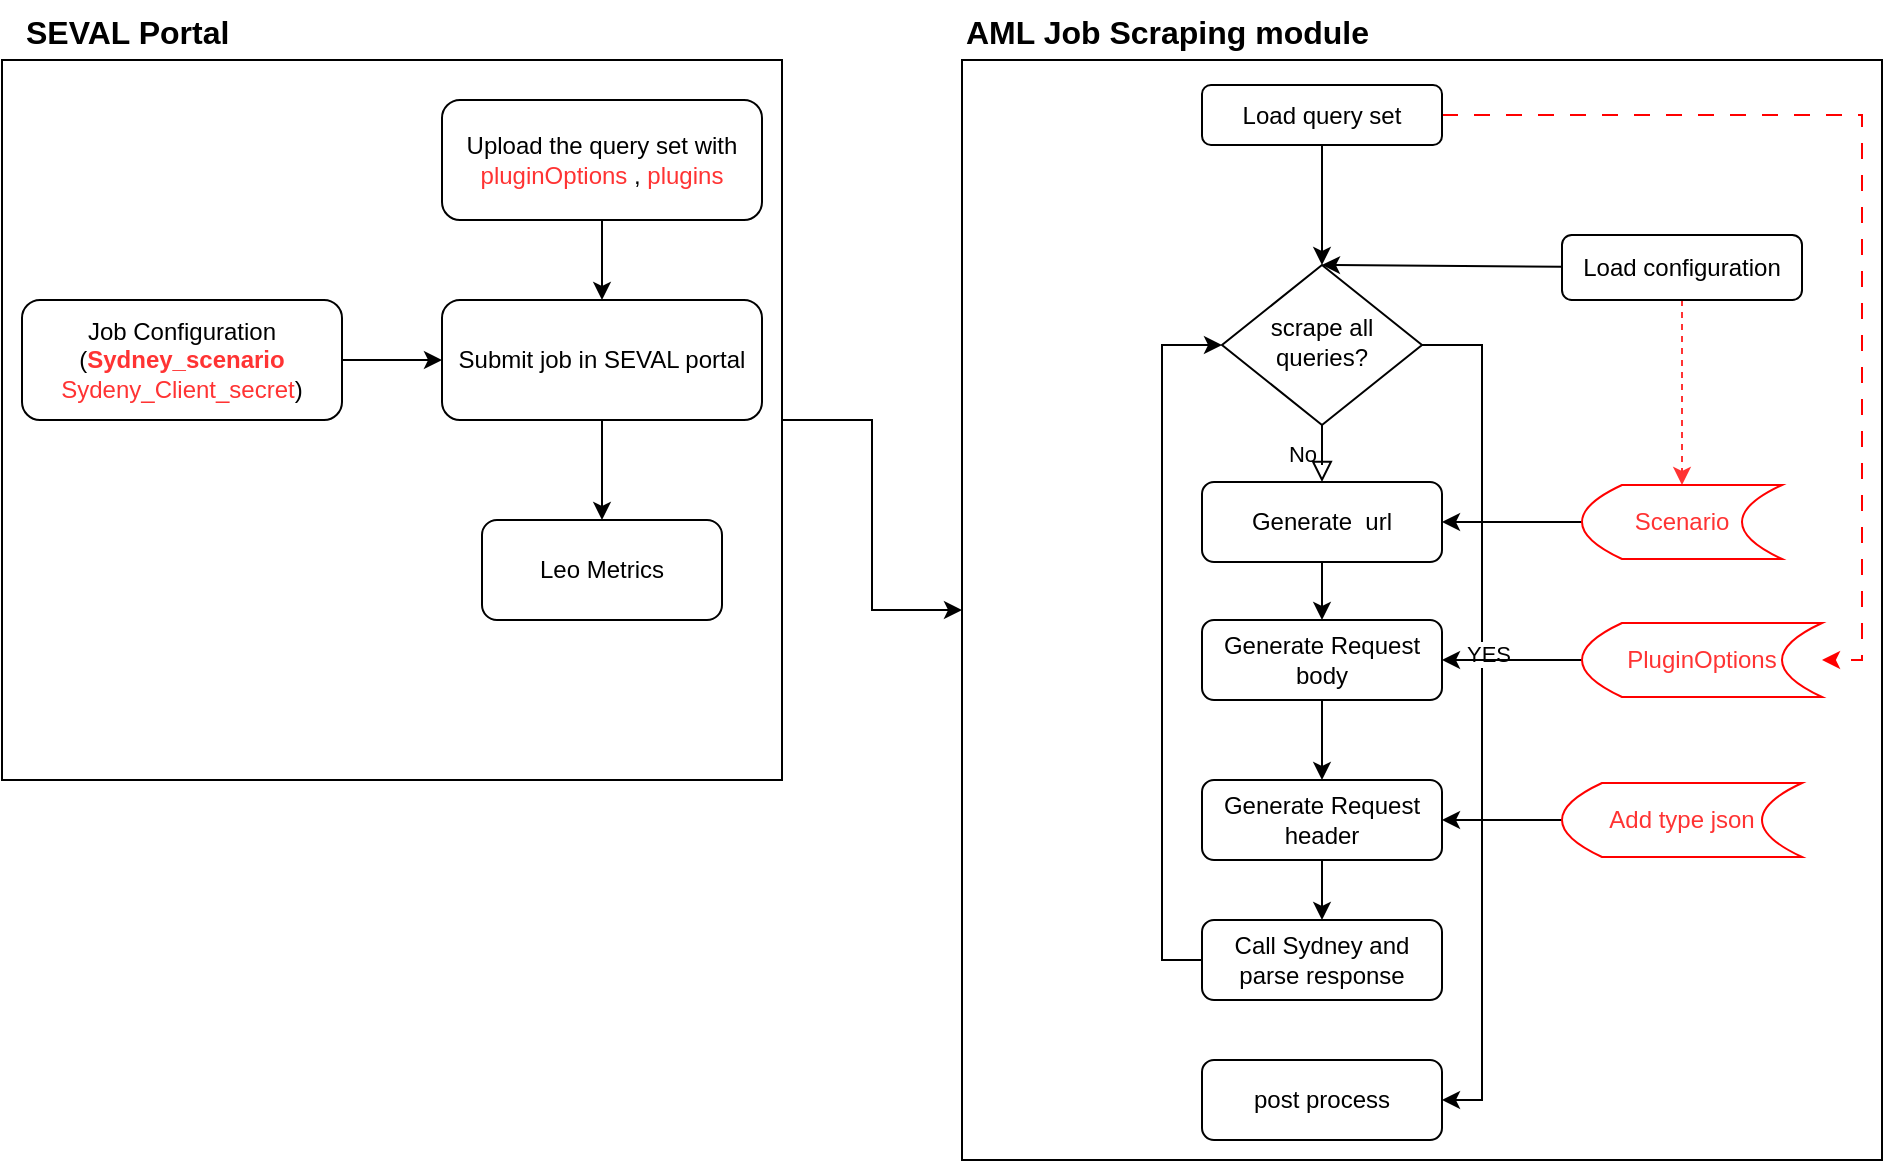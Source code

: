 <mxfile version="24.0.6" type="github">
  <diagram id="C5RBs43oDa-KdzZeNtuy" name="Page-1">
    <mxGraphModel dx="2853" dy="1111" grid="1" gridSize="10" guides="1" tooltips="1" connect="1" arrows="1" fold="1" page="1" pageScale="1" pageWidth="827" pageHeight="1169" math="0" shadow="0">
      <root>
        <mxCell id="WIyWlLk6GJQsqaUBKTNV-0" />
        <mxCell id="WIyWlLk6GJQsqaUBKTNV-1" parent="WIyWlLk6GJQsqaUBKTNV-0" />
        <mxCell id="SZjobVpiVdBEl0kXS_DK-20" style="edgeStyle=orthogonalEdgeStyle;rounded=0;orthogonalLoop=1;jettySize=auto;html=1;entryX=0.5;entryY=0;entryDx=0;entryDy=0;" edge="1" parent="WIyWlLk6GJQsqaUBKTNV-1" source="WIyWlLk6GJQsqaUBKTNV-3" target="WIyWlLk6GJQsqaUBKTNV-6">
          <mxGeometry relative="1" as="geometry" />
        </mxCell>
        <mxCell id="SZjobVpiVdBEl0kXS_DK-41" style="edgeStyle=orthogonalEdgeStyle;rounded=0;orthogonalLoop=1;jettySize=auto;html=1;entryX=1;entryY=0.5;entryDx=0;entryDy=0;dashed=1;dashPattern=8 8;strokeColor=#FF0000;" edge="1" parent="WIyWlLk6GJQsqaUBKTNV-1" source="WIyWlLk6GJQsqaUBKTNV-3" target="SZjobVpiVdBEl0kXS_DK-37">
          <mxGeometry relative="1" as="geometry" />
        </mxCell>
        <mxCell id="WIyWlLk6GJQsqaUBKTNV-3" value="Load query set" style="rounded=1;whiteSpace=wrap;html=1;fontSize=12;glass=0;strokeWidth=1;shadow=0;" parent="WIyWlLk6GJQsqaUBKTNV-1" vertex="1">
          <mxGeometry x="220" y="102.5" width="120" height="30" as="geometry" />
        </mxCell>
        <mxCell id="WIyWlLk6GJQsqaUBKTNV-5" value="No" style="edgeStyle=orthogonalEdgeStyle;rounded=0;html=1;jettySize=auto;orthogonalLoop=1;fontSize=11;endArrow=block;endFill=0;endSize=8;strokeWidth=1;shadow=0;labelBackgroundColor=none;" parent="WIyWlLk6GJQsqaUBKTNV-1" source="WIyWlLk6GJQsqaUBKTNV-6" target="WIyWlLk6GJQsqaUBKTNV-7" edge="1">
          <mxGeometry y="10" relative="1" as="geometry">
            <mxPoint as="offset" />
          </mxGeometry>
        </mxCell>
        <mxCell id="SZjobVpiVdBEl0kXS_DK-18" style="edgeStyle=orthogonalEdgeStyle;rounded=0;orthogonalLoop=1;jettySize=auto;html=1;entryX=1;entryY=0.5;entryDx=0;entryDy=0;" edge="1" parent="WIyWlLk6GJQsqaUBKTNV-1" source="WIyWlLk6GJQsqaUBKTNV-6" target="SZjobVpiVdBEl0kXS_DK-14">
          <mxGeometry relative="1" as="geometry">
            <Array as="points">
              <mxPoint x="360" y="233" />
              <mxPoint x="360" y="610" />
            </Array>
          </mxGeometry>
        </mxCell>
        <mxCell id="SZjobVpiVdBEl0kXS_DK-19" value="YES" style="edgeLabel;html=1;align=center;verticalAlign=middle;resizable=0;points=[];" vertex="1" connectable="0" parent="SZjobVpiVdBEl0kXS_DK-18">
          <mxGeometry x="-0.14" y="3" relative="1" as="geometry">
            <mxPoint as="offset" />
          </mxGeometry>
        </mxCell>
        <mxCell id="SZjobVpiVdBEl0kXS_DK-24" value="&lt;div style=&quot;text-align: center;&quot;&gt;&lt;font size=&quot;1&quot; style=&quot;&quot;&gt;&lt;b style=&quot;font-size: 16px;&quot;&gt;SEVAL Portal&lt;/b&gt;&lt;/font&gt;&lt;/div&gt;" style="text;whiteSpace=wrap;html=1;" vertex="1" parent="WIyWlLk6GJQsqaUBKTNV-1">
          <mxGeometry x="-370" y="60" width="140" height="50" as="geometry" />
        </mxCell>
        <mxCell id="WIyWlLk6GJQsqaUBKTNV-6" value="scrape all queries?" style="rhombus;whiteSpace=wrap;html=1;shadow=0;fontFamily=Helvetica;fontSize=12;align=center;strokeWidth=1;spacing=6;spacingTop=-4;" parent="WIyWlLk6GJQsqaUBKTNV-1" vertex="1">
          <mxGeometry x="230" y="192.5" width="100" height="80" as="geometry" />
        </mxCell>
        <mxCell id="SZjobVpiVdBEl0kXS_DK-34" value="" style="edgeStyle=orthogonalEdgeStyle;rounded=0;orthogonalLoop=1;jettySize=auto;html=1;" edge="1" parent="WIyWlLk6GJQsqaUBKTNV-1" source="WIyWlLk6GJQsqaUBKTNV-7" target="SZjobVpiVdBEl0kXS_DK-31">
          <mxGeometry relative="1" as="geometry" />
        </mxCell>
        <mxCell id="WIyWlLk6GJQsqaUBKTNV-7" value="Generate&amp;nbsp; url" style="rounded=1;whiteSpace=wrap;html=1;fontSize=12;glass=0;strokeWidth=1;shadow=0;" parent="WIyWlLk6GJQsqaUBKTNV-1" vertex="1">
          <mxGeometry x="220" y="301" width="120" height="40" as="geometry" />
        </mxCell>
        <mxCell id="WIyWlLk6GJQsqaUBKTNV-8" value="No" style="rounded=0;html=1;jettySize=auto;orthogonalLoop=1;fontSize=11;endArrow=block;endFill=0;endSize=8;strokeWidth=1;shadow=0;labelBackgroundColor=none;edgeStyle=orthogonalEdgeStyle;" parent="WIyWlLk6GJQsqaUBKTNV-1" target="WIyWlLk6GJQsqaUBKTNV-11" edge="1">
          <mxGeometry x="0.333" y="20" relative="1" as="geometry">
            <mxPoint as="offset" />
            <mxPoint x="280" y="530" as="sourcePoint" />
          </mxGeometry>
        </mxCell>
        <mxCell id="SZjobVpiVdBEl0kXS_DK-17" style="edgeStyle=orthogonalEdgeStyle;rounded=0;orthogonalLoop=1;jettySize=auto;html=1;entryX=0;entryY=0.5;entryDx=0;entryDy=0;exitX=0;exitY=0.5;exitDx=0;exitDy=0;" edge="1" parent="WIyWlLk6GJQsqaUBKTNV-1" source="WIyWlLk6GJQsqaUBKTNV-11" target="WIyWlLk6GJQsqaUBKTNV-6">
          <mxGeometry relative="1" as="geometry">
            <Array as="points">
              <mxPoint x="200" y="540" />
              <mxPoint x="200" y="233" />
            </Array>
          </mxGeometry>
        </mxCell>
        <mxCell id="WIyWlLk6GJQsqaUBKTNV-11" value="Call Sydney and parse response" style="rounded=1;whiteSpace=wrap;html=1;fontSize=12;glass=0;strokeWidth=1;shadow=0;" parent="WIyWlLk6GJQsqaUBKTNV-1" vertex="1">
          <mxGeometry x="220" y="520" width="120" height="40" as="geometry" />
        </mxCell>
        <mxCell id="SZjobVpiVdBEl0kXS_DK-6" style="edgeStyle=orthogonalEdgeStyle;rounded=0;orthogonalLoop=1;jettySize=auto;html=1;exitX=0.5;exitY=1;exitDx=0;exitDy=0;" edge="1" parent="WIyWlLk6GJQsqaUBKTNV-1" source="SZjobVpiVdBEl0kXS_DK-2" target="SZjobVpiVdBEl0kXS_DK-3">
          <mxGeometry relative="1" as="geometry" />
        </mxCell>
        <mxCell id="SZjobVpiVdBEl0kXS_DK-2" value="Upload the query set with &lt;font color=&quot;#ff3333&quot;&gt;pluginOptions &lt;/font&gt;, &lt;font color=&quot;#ff3333&quot;&gt;plugins&lt;/font&gt;" style="rounded=1;whiteSpace=wrap;html=1;" vertex="1" parent="WIyWlLk6GJQsqaUBKTNV-1">
          <mxGeometry x="-160" y="110" width="160" height="60" as="geometry" />
        </mxCell>
        <mxCell id="SZjobVpiVdBEl0kXS_DK-8" value="" style="edgeStyle=orthogonalEdgeStyle;rounded=0;orthogonalLoop=1;jettySize=auto;html=1;" edge="1" parent="WIyWlLk6GJQsqaUBKTNV-1" source="SZjobVpiVdBEl0kXS_DK-3" target="SZjobVpiVdBEl0kXS_DK-7">
          <mxGeometry relative="1" as="geometry" />
        </mxCell>
        <mxCell id="SZjobVpiVdBEl0kXS_DK-3" value="Submit job in SEVAL portal" style="rounded=1;whiteSpace=wrap;html=1;" vertex="1" parent="WIyWlLk6GJQsqaUBKTNV-1">
          <mxGeometry x="-160" y="210" width="160" height="60" as="geometry" />
        </mxCell>
        <mxCell id="SZjobVpiVdBEl0kXS_DK-5" style="edgeStyle=orthogonalEdgeStyle;rounded=0;orthogonalLoop=1;jettySize=auto;html=1;exitX=1;exitY=0.5;exitDx=0;exitDy=0;entryX=0;entryY=0.5;entryDx=0;entryDy=0;" edge="1" parent="WIyWlLk6GJQsqaUBKTNV-1" source="SZjobVpiVdBEl0kXS_DK-4" target="SZjobVpiVdBEl0kXS_DK-3">
          <mxGeometry relative="1" as="geometry" />
        </mxCell>
        <mxCell id="SZjobVpiVdBEl0kXS_DK-4" value="Job Configuration&lt;div&gt;(&lt;b&gt;&lt;font color=&quot;#ff3333&quot;&gt;Sydney_scenario&lt;/font&gt;&lt;/b&gt;&lt;/div&gt;&lt;div&gt;&lt;font color=&quot;#ff3333&quot;&gt;Sydeny_Client_secret&lt;/font&gt;)&lt;/div&gt;" style="rounded=1;whiteSpace=wrap;html=1;" vertex="1" parent="WIyWlLk6GJQsqaUBKTNV-1">
          <mxGeometry x="-370" y="210" width="160" height="60" as="geometry" />
        </mxCell>
        <mxCell id="SZjobVpiVdBEl0kXS_DK-7" value="Leo Metrics" style="whiteSpace=wrap;html=1;rounded=1;" vertex="1" parent="WIyWlLk6GJQsqaUBKTNV-1">
          <mxGeometry x="-140" y="320" width="120" height="50" as="geometry" />
        </mxCell>
        <mxCell id="SZjobVpiVdBEl0kXS_DK-21" style="rounded=0;orthogonalLoop=1;jettySize=auto;html=1;entryX=0.5;entryY=0;entryDx=0;entryDy=0;" edge="1" parent="WIyWlLk6GJQsqaUBKTNV-1" source="SZjobVpiVdBEl0kXS_DK-9" target="WIyWlLk6GJQsqaUBKTNV-6">
          <mxGeometry relative="1" as="geometry" />
        </mxCell>
        <mxCell id="SZjobVpiVdBEl0kXS_DK-40" style="edgeStyle=orthogonalEdgeStyle;rounded=0;orthogonalLoop=1;jettySize=auto;html=1;exitX=0.5;exitY=1;exitDx=0;exitDy=0;entryX=0.5;entryY=0;entryDx=0;entryDy=0;dashed=1;strokeColor=#FF3333;" edge="1" parent="WIyWlLk6GJQsqaUBKTNV-1" source="SZjobVpiVdBEl0kXS_DK-9" target="SZjobVpiVdBEl0kXS_DK-30">
          <mxGeometry relative="1" as="geometry" />
        </mxCell>
        <mxCell id="SZjobVpiVdBEl0kXS_DK-9" value="Load configuration" style="rounded=1;whiteSpace=wrap;html=1;fontSize=12;glass=0;strokeWidth=1;shadow=0;" vertex="1" parent="WIyWlLk6GJQsqaUBKTNV-1">
          <mxGeometry x="400" y="177.5" width="120" height="32.5" as="geometry" />
        </mxCell>
        <mxCell id="SZjobVpiVdBEl0kXS_DK-14" value="post process" style="rounded=1;whiteSpace=wrap;html=1;fontSize=12;glass=0;strokeWidth=1;shadow=0;" vertex="1" parent="WIyWlLk6GJQsqaUBKTNV-1">
          <mxGeometry x="220" y="590" width="120" height="40" as="geometry" />
        </mxCell>
        <mxCell id="SZjobVpiVdBEl0kXS_DK-39" value="" style="edgeStyle=orthogonalEdgeStyle;rounded=0;orthogonalLoop=1;jettySize=auto;html=1;" edge="1" parent="WIyWlLk6GJQsqaUBKTNV-1" source="SZjobVpiVdBEl0kXS_DK-23" target="SZjobVpiVdBEl0kXS_DK-25">
          <mxGeometry relative="1" as="geometry" />
        </mxCell>
        <mxCell id="SZjobVpiVdBEl0kXS_DK-23" value="" style="rounded=0;whiteSpace=wrap;html=1;gradientColor=none;fillColor=none;" vertex="1" parent="WIyWlLk6GJQsqaUBKTNV-1">
          <mxGeometry x="-380" y="90" width="390" height="360" as="geometry" />
        </mxCell>
        <mxCell id="SZjobVpiVdBEl0kXS_DK-25" value="" style="rounded=0;whiteSpace=wrap;html=1;gradientColor=none;fillColor=none;" vertex="1" parent="WIyWlLk6GJQsqaUBKTNV-1">
          <mxGeometry x="100" y="90" width="460" height="550" as="geometry" />
        </mxCell>
        <mxCell id="SZjobVpiVdBEl0kXS_DK-26" value="&lt;div style=&quot;text-align: center;&quot;&gt;&lt;font size=&quot;1&quot; style=&quot;&quot;&gt;&lt;b style=&quot;font-size: 16px;&quot;&gt;AML Job Scraping module&lt;/b&gt;&lt;/font&gt;&lt;/div&gt;" style="text;whiteSpace=wrap;html=1;" vertex="1" parent="WIyWlLk6GJQsqaUBKTNV-1">
          <mxGeometry x="100" y="60" width="230" height="50" as="geometry" />
        </mxCell>
        <mxCell id="SZjobVpiVdBEl0kXS_DK-36" value="" style="edgeStyle=orthogonalEdgeStyle;rounded=0;orthogonalLoop=1;jettySize=auto;html=1;" edge="1" parent="WIyWlLk6GJQsqaUBKTNV-1" source="SZjobVpiVdBEl0kXS_DK-30" target="WIyWlLk6GJQsqaUBKTNV-7">
          <mxGeometry relative="1" as="geometry" />
        </mxCell>
        <mxCell id="SZjobVpiVdBEl0kXS_DK-30" value="Scenario" style="shape=dataStorage;whiteSpace=wrap;html=1;fixedSize=1;strokeColor=#FF0000;fontColor=#FF3333;" vertex="1" parent="WIyWlLk6GJQsqaUBKTNV-1">
          <mxGeometry x="410" y="302.5" width="100" height="37" as="geometry" />
        </mxCell>
        <mxCell id="SZjobVpiVdBEl0kXS_DK-43" style="edgeStyle=orthogonalEdgeStyle;rounded=0;orthogonalLoop=1;jettySize=auto;html=1;exitX=0.5;exitY=1;exitDx=0;exitDy=0;" edge="1" parent="WIyWlLk6GJQsqaUBKTNV-1" source="SZjobVpiVdBEl0kXS_DK-31" target="SZjobVpiVdBEl0kXS_DK-42">
          <mxGeometry relative="1" as="geometry" />
        </mxCell>
        <mxCell id="SZjobVpiVdBEl0kXS_DK-31" value="Generate Request body" style="rounded=1;whiteSpace=wrap;html=1;fontSize=12;glass=0;strokeWidth=1;shadow=0;" vertex="1" parent="WIyWlLk6GJQsqaUBKTNV-1">
          <mxGeometry x="220" y="370" width="120" height="40" as="geometry" />
        </mxCell>
        <mxCell id="SZjobVpiVdBEl0kXS_DK-38" value="" style="edgeStyle=orthogonalEdgeStyle;rounded=0;orthogonalLoop=1;jettySize=auto;html=1;" edge="1" parent="WIyWlLk6GJQsqaUBKTNV-1" source="SZjobVpiVdBEl0kXS_DK-37" target="SZjobVpiVdBEl0kXS_DK-31">
          <mxGeometry relative="1" as="geometry" />
        </mxCell>
        <mxCell id="SZjobVpiVdBEl0kXS_DK-37" value="PluginOptions" style="shape=dataStorage;whiteSpace=wrap;html=1;fixedSize=1;strokeColor=#FF0000;fontColor=#FF3333;" vertex="1" parent="WIyWlLk6GJQsqaUBKTNV-1">
          <mxGeometry x="410" y="371.5" width="120" height="37" as="geometry" />
        </mxCell>
        <mxCell id="SZjobVpiVdBEl0kXS_DK-44" value="" style="edgeStyle=orthogonalEdgeStyle;rounded=0;orthogonalLoop=1;jettySize=auto;html=1;" edge="1" parent="WIyWlLk6GJQsqaUBKTNV-1" source="SZjobVpiVdBEl0kXS_DK-42" target="WIyWlLk6GJQsqaUBKTNV-11">
          <mxGeometry relative="1" as="geometry" />
        </mxCell>
        <mxCell id="SZjobVpiVdBEl0kXS_DK-42" value="Generate Request header" style="rounded=1;whiteSpace=wrap;html=1;fontSize=12;glass=0;strokeWidth=1;shadow=0;" vertex="1" parent="WIyWlLk6GJQsqaUBKTNV-1">
          <mxGeometry x="220" y="450" width="120" height="40" as="geometry" />
        </mxCell>
        <mxCell id="SZjobVpiVdBEl0kXS_DK-46" value="" style="edgeStyle=orthogonalEdgeStyle;rounded=0;orthogonalLoop=1;jettySize=auto;html=1;" edge="1" parent="WIyWlLk6GJQsqaUBKTNV-1" source="SZjobVpiVdBEl0kXS_DK-45" target="SZjobVpiVdBEl0kXS_DK-42">
          <mxGeometry relative="1" as="geometry" />
        </mxCell>
        <mxCell id="SZjobVpiVdBEl0kXS_DK-45" value="Add type json" style="shape=dataStorage;whiteSpace=wrap;html=1;fixedSize=1;strokeColor=#FF0000;fontColor=#FF3333;" vertex="1" parent="WIyWlLk6GJQsqaUBKTNV-1">
          <mxGeometry x="400" y="451.5" width="120" height="37" as="geometry" />
        </mxCell>
      </root>
    </mxGraphModel>
  </diagram>
</mxfile>
